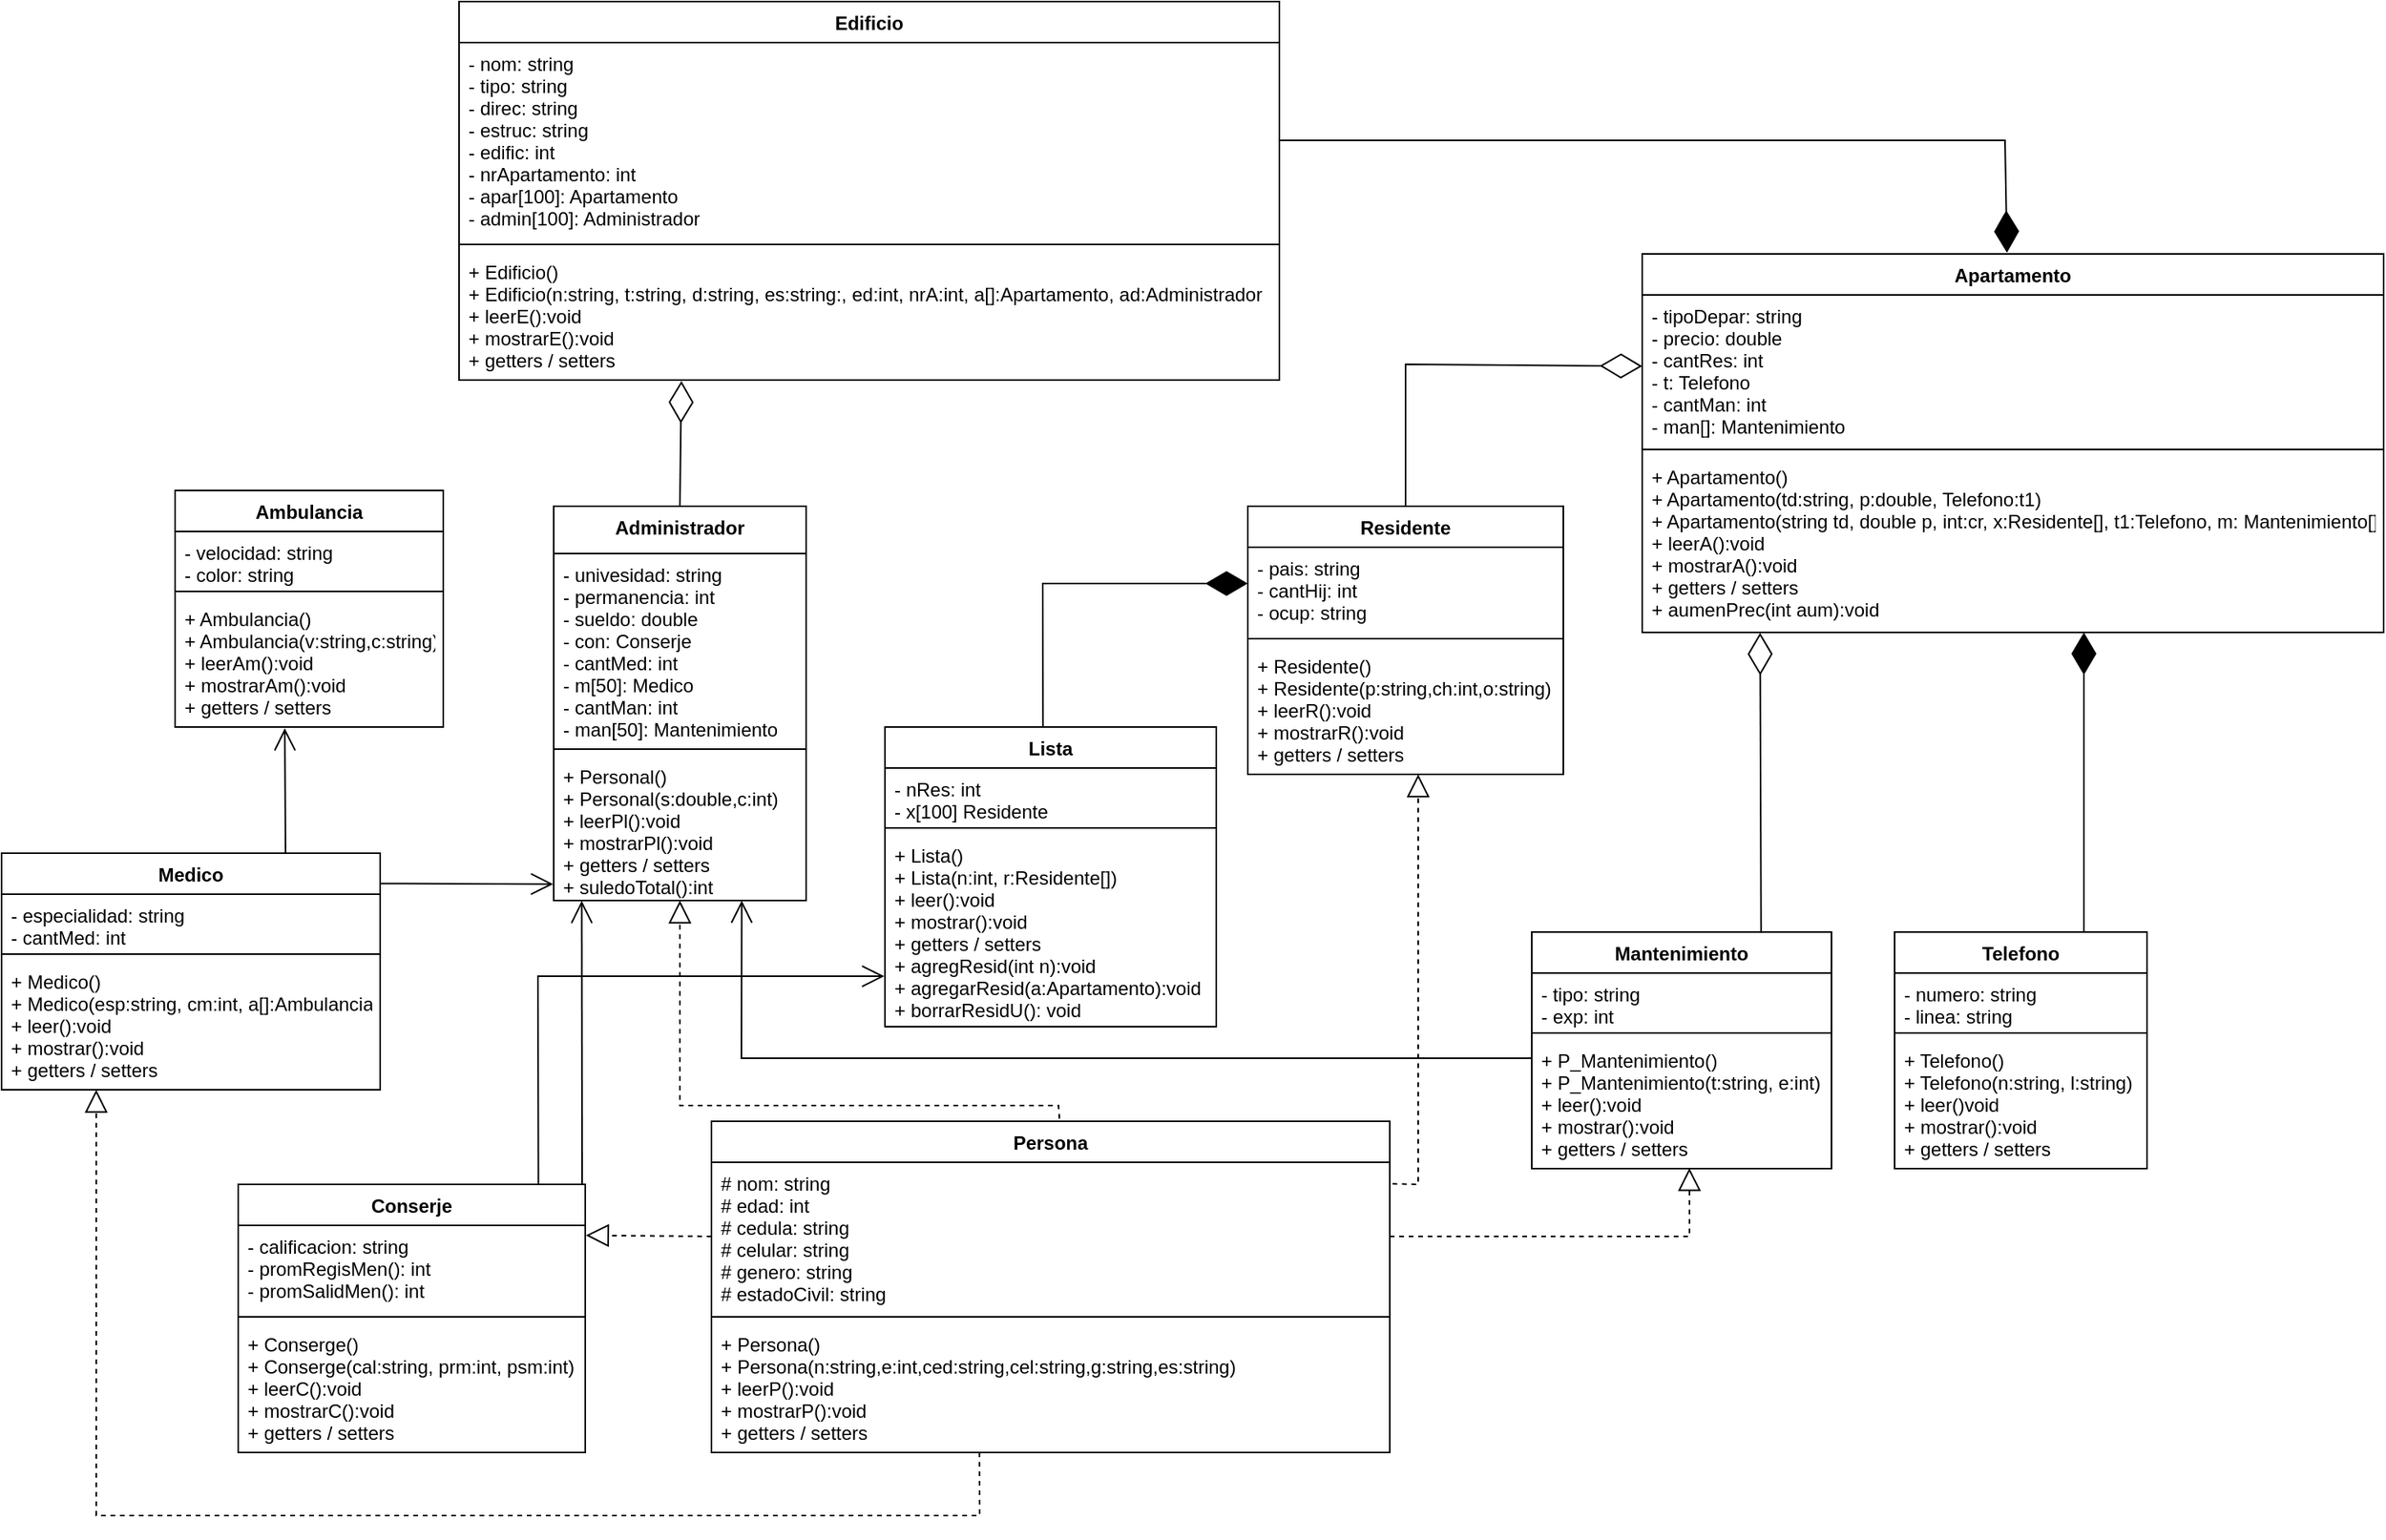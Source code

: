 <mxfile version="16.4.2" type="device"><diagram id="pnAPjoEqQ64rYr0zpNE1" name="Page-1"><mxGraphModel dx="595" dy="794" grid="1" gridSize="10" guides="1" tooltips="1" connect="1" arrows="1" fold="1" page="1" pageScale="1" pageWidth="827" pageHeight="1169" math="0" shadow="0"><root><mxCell id="0"/><mxCell id="1" parent="0"/><mxCell id="8-p4kV18aLsXImskvf2Q-1" value="Edificio" style="swimlane;fontStyle=1;align=center;verticalAlign=top;childLayout=stackLayout;horizontal=1;startSize=26;horizontalStack=0;resizeParent=1;resizeParentMax=0;resizeLast=0;collapsible=1;marginBottom=0;" parent="1" vertex="1"><mxGeometry x="1160" y="80" width="520" height="240" as="geometry"><mxRectangle x="300" y="20" width="80" height="26" as="alternateBounds"/></mxGeometry></mxCell><mxCell id="8-p4kV18aLsXImskvf2Q-2" value="- nom: string&#10;- tipo: string&#10;- direc: string&#10;- estruc: string&#10;- edific: int&#10;- nrApartamento: int&#10;- apar[100]: Apartamento&#10;- admin[100]: Administrador" style="text;strokeColor=none;fillColor=none;align=left;verticalAlign=top;spacingLeft=4;spacingRight=4;overflow=hidden;rotatable=0;points=[[0,0.5],[1,0.5]];portConstraint=eastwest;" parent="8-p4kV18aLsXImskvf2Q-1" vertex="1"><mxGeometry y="26" width="520" height="124" as="geometry"/></mxCell><mxCell id="8-p4kV18aLsXImskvf2Q-3" value="" style="line;strokeWidth=1;fillColor=none;align=left;verticalAlign=middle;spacingTop=-1;spacingLeft=3;spacingRight=3;rotatable=0;labelPosition=right;points=[];portConstraint=eastwest;" parent="8-p4kV18aLsXImskvf2Q-1" vertex="1"><mxGeometry y="150" width="520" height="8" as="geometry"/></mxCell><mxCell id="8-p4kV18aLsXImskvf2Q-4" value="+ Edificio()&#10;+ Edificio(n:string, t:string, d:string, es:string:, ed:int, nrA:int, a[]:Apartamento, ad:Administrador &#10;+ leerE():void&#10;+ mostrarE():void&#10;+ getters / setters" style="text;strokeColor=none;fillColor=none;align=left;verticalAlign=top;spacingLeft=4;spacingRight=4;overflow=hidden;rotatable=0;points=[[0,0.5],[1,0.5]];portConstraint=eastwest;" parent="8-p4kV18aLsXImskvf2Q-1" vertex="1"><mxGeometry y="158" width="520" height="82" as="geometry"/></mxCell><mxCell id="8-p4kV18aLsXImskvf2Q-5" value="Persona" style="swimlane;fontStyle=1;align=center;verticalAlign=top;childLayout=stackLayout;horizontal=1;startSize=26;horizontalStack=0;resizeParent=1;resizeParentMax=0;resizeLast=0;collapsible=1;marginBottom=0;" parent="1" vertex="1"><mxGeometry x="1320" y="790" width="430" height="210" as="geometry"><mxRectangle x="480" y="100" width="80" height="26" as="alternateBounds"/></mxGeometry></mxCell><mxCell id="8-p4kV18aLsXImskvf2Q-6" value="# nom: string&#10;# edad: int&#10;# cedula: string&#10;# celular: string&#10;# genero: string&#10;# estadoCivil: string" style="text;strokeColor=none;fillColor=none;align=left;verticalAlign=top;spacingLeft=4;spacingRight=4;overflow=hidden;rotatable=0;points=[[0,0.5],[1,0.5]];portConstraint=eastwest;" parent="8-p4kV18aLsXImskvf2Q-5" vertex="1"><mxGeometry y="26" width="430" height="94" as="geometry"/></mxCell><mxCell id="8-p4kV18aLsXImskvf2Q-7" value="" style="line;strokeWidth=1;fillColor=none;align=left;verticalAlign=middle;spacingTop=-1;spacingLeft=3;spacingRight=3;rotatable=0;labelPosition=right;points=[];portConstraint=eastwest;" parent="8-p4kV18aLsXImskvf2Q-5" vertex="1"><mxGeometry y="120" width="430" height="8" as="geometry"/></mxCell><mxCell id="8-p4kV18aLsXImskvf2Q-8" value="+ Persona()&#10;+ Persona(n:string,e:int,ced:string,cel:string,g:string,es:string)&#10;+ leerP():void&#10;+ mostrarP():void&#10;+ getters / setters" style="text;strokeColor=none;fillColor=none;align=left;verticalAlign=top;spacingLeft=4;spacingRight=4;overflow=hidden;rotatable=0;points=[[0,0.5],[1,0.5]];portConstraint=eastwest;" parent="8-p4kV18aLsXImskvf2Q-5" vertex="1"><mxGeometry y="128" width="430" height="82" as="geometry"/></mxCell><mxCell id="8-p4kV18aLsXImskvf2Q-11" value="Administrador" style="swimlane;fontStyle=1;align=center;verticalAlign=top;childLayout=stackLayout;horizontal=1;startSize=30;horizontalStack=0;resizeParent=1;resizeParentMax=0;resizeLast=0;collapsible=1;marginBottom=0;" parent="1" vertex="1"><mxGeometry x="1220" y="400" width="160" height="250" as="geometry"><mxRectangle x="170" y="286" width="80" height="30" as="alternateBounds"/></mxGeometry></mxCell><mxCell id="8-p4kV18aLsXImskvf2Q-12" value="- univesidad: string&#10;- permanencia: int&#10;- sueldo: double&#10;- con: Conserje&#10;- cantMed: int&#10;- m[50]: Medico&#10;- cantMan: int&#10;- man[50]: Mantenimiento" style="text;strokeColor=none;fillColor=none;align=left;verticalAlign=top;spacingLeft=4;spacingRight=4;overflow=hidden;rotatable=0;points=[[0,0.5],[1,0.5]];portConstraint=eastwest;" parent="8-p4kV18aLsXImskvf2Q-11" vertex="1"><mxGeometry y="30" width="160" height="120" as="geometry"/></mxCell><mxCell id="8-p4kV18aLsXImskvf2Q-13" value="" style="line;strokeWidth=1;fillColor=none;align=left;verticalAlign=middle;spacingTop=-1;spacingLeft=3;spacingRight=3;rotatable=0;labelPosition=right;points=[];portConstraint=eastwest;" parent="8-p4kV18aLsXImskvf2Q-11" vertex="1"><mxGeometry y="150" width="160" height="8" as="geometry"/></mxCell><mxCell id="8-p4kV18aLsXImskvf2Q-14" value="+ Personal()&#10;+ Personal(s:double,c:int)&#10;+ leerPl():void&#10;+ mostrarPl():void&#10;+ getters / setters&#10;+ suledoTotal():int" style="text;strokeColor=none;fillColor=none;align=left;verticalAlign=top;spacingLeft=4;spacingRight=4;overflow=hidden;rotatable=0;points=[[0,0.5],[1,0.5]];portConstraint=eastwest;" parent="8-p4kV18aLsXImskvf2Q-11" vertex="1"><mxGeometry y="158" width="160" height="92" as="geometry"/></mxCell><mxCell id="8-p4kV18aLsXImskvf2Q-21" value="Residente" style="swimlane;fontStyle=1;align=center;verticalAlign=top;childLayout=stackLayout;horizontal=1;startSize=26;horizontalStack=0;resizeParent=1;resizeParentMax=0;resizeLast=0;collapsible=1;marginBottom=0;" parent="1" vertex="1"><mxGeometry x="1660" y="400" width="200" height="170" as="geometry"><mxRectangle x="414" y="286" width="100" height="26" as="alternateBounds"/></mxGeometry></mxCell><mxCell id="8-p4kV18aLsXImskvf2Q-22" value="- pais: string&#10;- cantHij: int&#10;- ocup: string" style="text;strokeColor=none;fillColor=none;align=left;verticalAlign=top;spacingLeft=4;spacingRight=4;overflow=hidden;rotatable=0;points=[[0,0.5],[1,0.5]];portConstraint=eastwest;" parent="8-p4kV18aLsXImskvf2Q-21" vertex="1"><mxGeometry y="26" width="200" height="54" as="geometry"/></mxCell><mxCell id="8-p4kV18aLsXImskvf2Q-23" value="" style="line;strokeWidth=1;fillColor=none;align=left;verticalAlign=middle;spacingTop=-1;spacingLeft=3;spacingRight=3;rotatable=0;labelPosition=right;points=[];portConstraint=eastwest;" parent="8-p4kV18aLsXImskvf2Q-21" vertex="1"><mxGeometry y="80" width="200" height="8" as="geometry"/></mxCell><mxCell id="8-p4kV18aLsXImskvf2Q-24" value="+ Residente()&#10;+ Residente(p:string,ch:int,o:string)&#10;+ leerR():void&#10;+ mostrarR():void&#10;+ getters / setters" style="text;strokeColor=none;fillColor=none;align=left;verticalAlign=top;spacingLeft=4;spacingRight=4;overflow=hidden;rotatable=0;points=[[0,0.5],[1,0.5]];portConstraint=eastwest;" parent="8-p4kV18aLsXImskvf2Q-21" vertex="1"><mxGeometry y="88" width="200" height="82" as="geometry"/></mxCell><mxCell id="8-p4kV18aLsXImskvf2Q-27" value="Conserje" style="swimlane;fontStyle=1;align=center;verticalAlign=top;childLayout=stackLayout;horizontal=1;startSize=26;horizontalStack=0;resizeParent=1;resizeParentMax=0;resizeLast=0;collapsible=1;marginBottom=0;" parent="1" vertex="1"><mxGeometry x="1020" y="830" width="220" height="170" as="geometry"/></mxCell><mxCell id="8-p4kV18aLsXImskvf2Q-28" value="- calificacion: string&#10;- promRegisMen(): int&#10;- promSalidMen(): int" style="text;strokeColor=none;fillColor=none;align=left;verticalAlign=top;spacingLeft=4;spacingRight=4;overflow=hidden;rotatable=0;points=[[0,0.5],[1,0.5]];portConstraint=eastwest;" parent="8-p4kV18aLsXImskvf2Q-27" vertex="1"><mxGeometry y="26" width="220" height="54" as="geometry"/></mxCell><mxCell id="8-p4kV18aLsXImskvf2Q-29" value="" style="line;strokeWidth=1;fillColor=none;align=left;verticalAlign=middle;spacingTop=-1;spacingLeft=3;spacingRight=3;rotatable=0;labelPosition=right;points=[];portConstraint=eastwest;" parent="8-p4kV18aLsXImskvf2Q-27" vertex="1"><mxGeometry y="80" width="220" height="8" as="geometry"/></mxCell><mxCell id="8-p4kV18aLsXImskvf2Q-30" value="+ Conserge()&#10;+ Conserge(cal:string, prm:int, psm:int)&#10;+ leerC():void&#10;+ mostrarC():void&#10;+ getters / setters" style="text;strokeColor=none;fillColor=none;align=left;verticalAlign=top;spacingLeft=4;spacingRight=4;overflow=hidden;rotatable=0;points=[[0,0.5],[1,0.5]];portConstraint=eastwest;" parent="8-p4kV18aLsXImskvf2Q-27" vertex="1"><mxGeometry y="88" width="220" height="82" as="geometry"/></mxCell><mxCell id="8-p4kV18aLsXImskvf2Q-36" value="Mantenimiento" style="swimlane;fontStyle=1;align=center;verticalAlign=top;childLayout=stackLayout;horizontal=1;startSize=26;horizontalStack=0;resizeParent=1;resizeParentMax=0;resizeLast=0;collapsible=1;marginBottom=0;" parent="1" vertex="1"><mxGeometry x="1840" y="670" width="190" height="150" as="geometry"/></mxCell><mxCell id="8-p4kV18aLsXImskvf2Q-37" value="- tipo: string&#10;- exp: int" style="text;strokeColor=none;fillColor=none;align=left;verticalAlign=top;spacingLeft=4;spacingRight=4;overflow=hidden;rotatable=0;points=[[0,0.5],[1,0.5]];portConstraint=eastwest;" parent="8-p4kV18aLsXImskvf2Q-36" vertex="1"><mxGeometry y="26" width="190" height="34" as="geometry"/></mxCell><mxCell id="8-p4kV18aLsXImskvf2Q-38" value="" style="line;strokeWidth=1;fillColor=none;align=left;verticalAlign=middle;spacingTop=-1;spacingLeft=3;spacingRight=3;rotatable=0;labelPosition=right;points=[];portConstraint=eastwest;" parent="8-p4kV18aLsXImskvf2Q-36" vertex="1"><mxGeometry y="60" width="190" height="8" as="geometry"/></mxCell><mxCell id="8-p4kV18aLsXImskvf2Q-39" value="+ P_Mantenimiento()&#10;+ P_Mantenimiento(t:string, e:int)&#10;+ leer():void&#10;+ mostrar():void&#10;+ getters / setters&#10;" style="text;strokeColor=none;fillColor=none;align=left;verticalAlign=top;spacingLeft=4;spacingRight=4;overflow=hidden;rotatable=0;points=[[0,0.5],[1,0.5]];portConstraint=eastwest;" parent="8-p4kV18aLsXImskvf2Q-36" vertex="1"><mxGeometry y="68" width="190" height="82" as="geometry"/></mxCell><mxCell id="8-p4kV18aLsXImskvf2Q-67" value="Apartamento" style="swimlane;fontStyle=1;align=center;verticalAlign=top;childLayout=stackLayout;horizontal=1;startSize=26;horizontalStack=0;resizeParent=1;resizeParentMax=0;resizeLast=0;collapsible=1;marginBottom=0;" parent="1" vertex="1"><mxGeometry x="1910" y="240" width="470" height="240" as="geometry"/></mxCell><mxCell id="8-p4kV18aLsXImskvf2Q-68" value="- tipoDepar: string&#10;- precio: double&#10;- cantRes: int&#10;- t: Telefono&#10;- cantMan: int&#10;- man[]: Mantenimiento" style="text;strokeColor=none;fillColor=none;align=left;verticalAlign=top;spacingLeft=4;spacingRight=4;overflow=hidden;rotatable=0;points=[[0,0.5],[1,0.5]];portConstraint=eastwest;" parent="8-p4kV18aLsXImskvf2Q-67" vertex="1"><mxGeometry y="26" width="470" height="94" as="geometry"/></mxCell><mxCell id="8-p4kV18aLsXImskvf2Q-69" value="" style="line;strokeWidth=1;fillColor=none;align=left;verticalAlign=middle;spacingTop=-1;spacingLeft=3;spacingRight=3;rotatable=0;labelPosition=right;points=[];portConstraint=eastwest;" parent="8-p4kV18aLsXImskvf2Q-67" vertex="1"><mxGeometry y="120" width="470" height="8" as="geometry"/></mxCell><mxCell id="8-p4kV18aLsXImskvf2Q-70" value="+ Apartamento()&#10;+ Apartamento(td:string, p:double, Telefono:t1)&#10;+ Apartamento(string td, double p, int:cr, x:Residente[], t1:Telefono, m: Mantenimiento[])&#10;+ leerA():void&#10;+ mostrarA():void&#10;+ getters / setters&#10;+ aumenPrec(int aum):void" style="text;strokeColor=none;fillColor=none;align=left;verticalAlign=top;spacingLeft=4;spacingRight=4;overflow=hidden;rotatable=0;points=[[0,0.5],[1,0.5]];portConstraint=eastwest;" parent="8-p4kV18aLsXImskvf2Q-67" vertex="1"><mxGeometry y="128" width="470" height="112" as="geometry"/></mxCell><mxCell id="8-p4kV18aLsXImskvf2Q-94" value="Medico" style="swimlane;fontStyle=1;align=center;verticalAlign=top;childLayout=stackLayout;horizontal=1;startSize=26;horizontalStack=0;resizeParent=1;resizeParentMax=0;resizeLast=0;collapsible=1;marginBottom=0;" parent="1" vertex="1"><mxGeometry x="870" y="620" width="240" height="150" as="geometry"/></mxCell><mxCell id="8-p4kV18aLsXImskvf2Q-95" value="- especialidad: string&#10;- cantMed: int" style="text;strokeColor=none;fillColor=none;align=left;verticalAlign=top;spacingLeft=4;spacingRight=4;overflow=hidden;rotatable=0;points=[[0,0.5],[1,0.5]];portConstraint=eastwest;" parent="8-p4kV18aLsXImskvf2Q-94" vertex="1"><mxGeometry y="26" width="240" height="34" as="geometry"/></mxCell><mxCell id="8-p4kV18aLsXImskvf2Q-96" value="" style="line;strokeWidth=1;fillColor=none;align=left;verticalAlign=middle;spacingTop=-1;spacingLeft=3;spacingRight=3;rotatable=0;labelPosition=right;points=[];portConstraint=eastwest;" parent="8-p4kV18aLsXImskvf2Q-94" vertex="1"><mxGeometry y="60" width="240" height="8" as="geometry"/></mxCell><mxCell id="8-p4kV18aLsXImskvf2Q-97" value="+ Medico()&#10;+ Medico(esp:string, cm:int, a[]:Ambulancia)&#10;+ leer():void&#10;+ mostrar():void&#10;+ getters / setters" style="text;strokeColor=none;fillColor=none;align=left;verticalAlign=top;spacingLeft=4;spacingRight=4;overflow=hidden;rotatable=0;points=[[0,0.5],[1,0.5]];portConstraint=eastwest;" parent="8-p4kV18aLsXImskvf2Q-94" vertex="1"><mxGeometry y="68" width="240" height="82" as="geometry"/></mxCell><mxCell id="8-p4kV18aLsXImskvf2Q-146" value="Telefono" style="swimlane;fontStyle=1;align=center;verticalAlign=top;childLayout=stackLayout;horizontal=1;startSize=26;horizontalStack=0;resizeParent=1;resizeParentMax=0;resizeLast=0;collapsible=1;marginBottom=0;" parent="1" vertex="1"><mxGeometry x="2070" y="670" width="160" height="150" as="geometry"/></mxCell><mxCell id="8-p4kV18aLsXImskvf2Q-147" value="- numero: string&#10;- linea: string" style="text;strokeColor=none;fillColor=none;align=left;verticalAlign=top;spacingLeft=4;spacingRight=4;overflow=hidden;rotatable=0;points=[[0,0.5],[1,0.5]];portConstraint=eastwest;" parent="8-p4kV18aLsXImskvf2Q-146" vertex="1"><mxGeometry y="26" width="160" height="34" as="geometry"/></mxCell><mxCell id="8-p4kV18aLsXImskvf2Q-148" value="" style="line;strokeWidth=1;fillColor=none;align=left;verticalAlign=middle;spacingTop=-1;spacingLeft=3;spacingRight=3;rotatable=0;labelPosition=right;points=[];portConstraint=eastwest;" parent="8-p4kV18aLsXImskvf2Q-146" vertex="1"><mxGeometry y="60" width="160" height="8" as="geometry"/></mxCell><mxCell id="8-p4kV18aLsXImskvf2Q-149" value="+ Telefono()&#10;+ Telefono(n:string, l:string)&#10;+ leer()void&#10;+ mostrar():void&#10;+ getters / setters" style="text;strokeColor=none;fillColor=none;align=left;verticalAlign=top;spacingLeft=4;spacingRight=4;overflow=hidden;rotatable=0;points=[[0,0.5],[1,0.5]];portConstraint=eastwest;" parent="8-p4kV18aLsXImskvf2Q-146" vertex="1"><mxGeometry y="68" width="160" height="82" as="geometry"/></mxCell><mxCell id="fmIjTrQxYkEJ89LMjFA2-3" value="Ambulancia" style="swimlane;fontStyle=1;align=center;verticalAlign=top;childLayout=stackLayout;horizontal=1;startSize=26;horizontalStack=0;resizeParent=1;resizeParentMax=0;resizeLast=0;collapsible=1;marginBottom=0;" parent="1" vertex="1"><mxGeometry x="980" y="390" width="170" height="150" as="geometry"/></mxCell><mxCell id="fmIjTrQxYkEJ89LMjFA2-4" value="- velocidad: string&#10;- color: string" style="text;strokeColor=none;fillColor=none;align=left;verticalAlign=top;spacingLeft=4;spacingRight=4;overflow=hidden;rotatable=0;points=[[0,0.5],[1,0.5]];portConstraint=eastwest;" parent="fmIjTrQxYkEJ89LMjFA2-3" vertex="1"><mxGeometry y="26" width="170" height="34" as="geometry"/></mxCell><mxCell id="fmIjTrQxYkEJ89LMjFA2-5" value="" style="line;strokeWidth=1;fillColor=none;align=left;verticalAlign=middle;spacingTop=-1;spacingLeft=3;spacingRight=3;rotatable=0;labelPosition=right;points=[];portConstraint=eastwest;" parent="fmIjTrQxYkEJ89LMjFA2-3" vertex="1"><mxGeometry y="60" width="170" height="8" as="geometry"/></mxCell><mxCell id="fmIjTrQxYkEJ89LMjFA2-6" value="+ Ambulancia()&#10;+ Ambulancia(v:string,c:string)&#10;+ leerAm():void&#10;+ mostrarAm():void&#10;+ getters / setters" style="text;strokeColor=none;fillColor=none;align=left;verticalAlign=top;spacingLeft=4;spacingRight=4;overflow=hidden;rotatable=0;points=[[0,0.5],[1,0.5]];portConstraint=eastwest;" parent="fmIjTrQxYkEJ89LMjFA2-3" vertex="1"><mxGeometry y="68" width="170" height="82" as="geometry"/></mxCell><mxCell id="rpNuzkZ9UgW7hVywqMEz-2" value="Lista" style="swimlane;fontStyle=1;align=center;verticalAlign=top;childLayout=stackLayout;horizontal=1;startSize=26;horizontalStack=0;resizeParent=1;resizeParentMax=0;resizeLast=0;collapsible=1;marginBottom=0;" vertex="1" parent="1"><mxGeometry x="1430" y="540" width="210" height="190" as="geometry"/></mxCell><mxCell id="rpNuzkZ9UgW7hVywqMEz-3" value="- nRes: int&#10;- x[100] Residente" style="text;strokeColor=none;fillColor=none;align=left;verticalAlign=top;spacingLeft=4;spacingRight=4;overflow=hidden;rotatable=0;points=[[0,0.5],[1,0.5]];portConstraint=eastwest;" vertex="1" parent="rpNuzkZ9UgW7hVywqMEz-2"><mxGeometry y="26" width="210" height="34" as="geometry"/></mxCell><mxCell id="rpNuzkZ9UgW7hVywqMEz-4" value="" style="line;strokeWidth=1;fillColor=none;align=left;verticalAlign=middle;spacingTop=-1;spacingLeft=3;spacingRight=3;rotatable=0;labelPosition=right;points=[];portConstraint=eastwest;" vertex="1" parent="rpNuzkZ9UgW7hVywqMEz-2"><mxGeometry y="60" width="210" height="8" as="geometry"/></mxCell><mxCell id="rpNuzkZ9UgW7hVywqMEz-5" value="+ Lista()&#10;+ Lista(n:int, r:Residente[])&#10;+ leer():void&#10;+ mostrar():void&#10;+ getters / setters&#10;+ agregResid(int n):void&#10;+ agregarResid(a:Apartamento):void&#10;+ borrarResidU(): void" style="text;strokeColor=none;fillColor=none;align=left;verticalAlign=top;spacingLeft=4;spacingRight=4;overflow=hidden;rotatable=0;points=[[0,0.5],[1,0.5]];portConstraint=eastwest;" vertex="1" parent="rpNuzkZ9UgW7hVywqMEz-2"><mxGeometry y="68" width="210" height="122" as="geometry"/></mxCell><mxCell id="rpNuzkZ9UgW7hVywqMEz-6" value="" style="endArrow=diamondThin;endFill=1;endSize=24;html=1;rounded=0;exitX=1;exitY=0.5;exitDx=0;exitDy=0;entryX=0.492;entryY=-0.003;entryDx=0;entryDy=0;entryPerimeter=0;" edge="1" parent="1" source="8-p4kV18aLsXImskvf2Q-2" target="8-p4kV18aLsXImskvf2Q-67"><mxGeometry width="160" relative="1" as="geometry"><mxPoint x="1660" y="230" as="sourcePoint"/><mxPoint x="2145" y="300" as="targetPoint"/><Array as="points"><mxPoint x="2140" y="168"/></Array></mxGeometry></mxCell><mxCell id="rpNuzkZ9UgW7hVywqMEz-8" value="" style="endArrow=diamondThin;endFill=0;endSize=24;html=1;rounded=0;entryX=0.271;entryY=1.007;entryDx=0;entryDy=0;entryPerimeter=0;exitX=0.5;exitY=0;exitDx=0;exitDy=0;" edge="1" parent="1" source="8-p4kV18aLsXImskvf2Q-11" target="8-p4kV18aLsXImskvf2Q-4"><mxGeometry width="160" relative="1" as="geometry"><mxPoint x="1260" y="300" as="sourcePoint"/><mxPoint x="1420" y="300" as="targetPoint"/></mxGeometry></mxCell><mxCell id="rpNuzkZ9UgW7hVywqMEz-9" value="" style="endArrow=diamondThin;endFill=0;endSize=24;html=1;rounded=0;exitX=0.5;exitY=0;exitDx=0;exitDy=0;" edge="1" parent="1" source="8-p4kV18aLsXImskvf2Q-21" target="8-p4kV18aLsXImskvf2Q-68"><mxGeometry width="160" relative="1" as="geometry"><mxPoint x="1750" y="260" as="sourcePoint"/><mxPoint x="1620" y="500" as="targetPoint"/><Array as="points"><mxPoint x="1760" y="310"/></Array></mxGeometry></mxCell><mxCell id="rpNuzkZ9UgW7hVywqMEz-10" value="" style="endArrow=block;dashed=1;endFill=0;endSize=12;html=1;rounded=0;entryX=0.526;entryY=0.996;entryDx=0;entryDy=0;entryPerimeter=0;exitX=1;exitY=0.5;exitDx=0;exitDy=0;" edge="1" parent="1" source="8-p4kV18aLsXImskvf2Q-6" target="8-p4kV18aLsXImskvf2Q-39"><mxGeometry width="160" relative="1" as="geometry"><mxPoint x="1940" y="910" as="sourcePoint"/><mxPoint x="1660" y="770" as="targetPoint"/><Array as="points"><mxPoint x="1940" y="863"/></Array></mxGeometry></mxCell><mxCell id="rpNuzkZ9UgW7hVywqMEz-11" value="" style="endArrow=block;dashed=1;endFill=0;endSize=12;html=1;rounded=0;exitX=1.004;exitY=0.145;exitDx=0;exitDy=0;exitPerimeter=0;" edge="1" parent="1" source="8-p4kV18aLsXImskvf2Q-6"><mxGeometry width="160" relative="1" as="geometry"><mxPoint x="1768" y="830" as="sourcePoint"/><mxPoint x="1768" y="570" as="targetPoint"/><Array as="points"><mxPoint x="1768" y="830"/></Array></mxGeometry></mxCell><mxCell id="rpNuzkZ9UgW7hVywqMEz-12" value="" style="endArrow=diamondThin;endFill=1;endSize=24;html=1;rounded=0;exitX=0.477;exitY=0;exitDx=0;exitDy=0;exitPerimeter=0;" edge="1" parent="1" source="rpNuzkZ9UgW7hVywqMEz-2"><mxGeometry width="160" relative="1" as="geometry"><mxPoint x="1470" y="530" as="sourcePoint"/><mxPoint x="1660" y="449" as="targetPoint"/><Array as="points"><mxPoint x="1530" y="449"/></Array></mxGeometry></mxCell><mxCell id="rpNuzkZ9UgW7hVywqMEz-13" value="" style="endArrow=diamondThin;endFill=1;endSize=24;html=1;rounded=0;exitX=0.75;exitY=0;exitDx=0;exitDy=0;" edge="1" parent="1" source="8-p4kV18aLsXImskvf2Q-146"><mxGeometry width="160" relative="1" as="geometry"><mxPoint x="1920" y="550" as="sourcePoint"/><mxPoint x="2190" y="480" as="targetPoint"/></mxGeometry></mxCell><mxCell id="rpNuzkZ9UgW7hVywqMEz-15" value="" style="endArrow=diamondThin;endFill=0;endSize=24;html=1;rounded=0;entryX=0.159;entryY=1.002;entryDx=0;entryDy=0;entryPerimeter=0;exitX=0.765;exitY=0.004;exitDx=0;exitDy=0;exitPerimeter=0;" edge="1" parent="1" source="8-p4kV18aLsXImskvf2Q-36" target="8-p4kV18aLsXImskvf2Q-70"><mxGeometry width="160" relative="1" as="geometry"><mxPoint x="1790" y="580" as="sourcePoint"/><mxPoint x="1950" y="580" as="targetPoint"/></mxGeometry></mxCell><mxCell id="rpNuzkZ9UgW7hVywqMEz-17" value="" style="endArrow=block;dashed=1;endFill=0;endSize=12;html=1;rounded=0;entryX=1.002;entryY=0.117;entryDx=0;entryDy=0;entryPerimeter=0;exitX=0;exitY=0.5;exitDx=0;exitDy=0;" edge="1" parent="1" source="8-p4kV18aLsXImskvf2Q-6" target="8-p4kV18aLsXImskvf2Q-28"><mxGeometry width="160" relative="1" as="geometry"><mxPoint x="1060" y="856" as="sourcePoint"/><mxPoint x="1220" y="856" as="targetPoint"/></mxGeometry></mxCell><mxCell id="rpNuzkZ9UgW7hVywqMEz-19" value="" style="endArrow=open;endFill=1;endSize=12;html=1;rounded=0;entryX=-0.002;entryY=0.738;entryDx=0;entryDy=0;entryPerimeter=0;exitX=0.865;exitY=0.003;exitDx=0;exitDy=0;exitPerimeter=0;" edge="1" parent="1" source="8-p4kV18aLsXImskvf2Q-27" target="rpNuzkZ9UgW7hVywqMEz-5"><mxGeometry width="160" relative="1" as="geometry"><mxPoint x="1210" y="700" as="sourcePoint"/><mxPoint x="1370" y="700" as="targetPoint"/><Array as="points"><mxPoint x="1210" y="698"/></Array></mxGeometry></mxCell><mxCell id="rpNuzkZ9UgW7hVywqMEz-20" value="" style="endArrow=block;dashed=1;endFill=0;endSize=12;html=1;rounded=0;entryX=0.25;entryY=1;entryDx=0;entryDy=0;entryPerimeter=0;exitX=0.395;exitY=1;exitDx=0;exitDy=0;exitPerimeter=0;" edge="1" parent="1" source="8-p4kV18aLsXImskvf2Q-8" target="8-p4kV18aLsXImskvf2Q-97"><mxGeometry width="160" relative="1" as="geometry"><mxPoint x="1490" y="1000" as="sourcePoint"/><mxPoint x="930" y="780" as="targetPoint"/><Array as="points"><mxPoint x="1490" y="1040"/><mxPoint x="930" y="1040"/></Array></mxGeometry></mxCell><mxCell id="rpNuzkZ9UgW7hVywqMEz-21" value="" style="endArrow=open;endFill=1;endSize=12;html=1;rounded=0;entryX=0.409;entryY=1.009;entryDx=0;entryDy=0;entryPerimeter=0;exitX=0.75;exitY=0;exitDx=0;exitDy=0;" edge="1" parent="1" source="8-p4kV18aLsXImskvf2Q-94" target="fmIjTrQxYkEJ89LMjFA2-6"><mxGeometry width="160" relative="1" as="geometry"><mxPoint x="1090" y="590" as="sourcePoint"/><mxPoint x="1250" y="590" as="targetPoint"/></mxGeometry></mxCell><mxCell id="rpNuzkZ9UgW7hVywqMEz-27" value="" style="endArrow=open;endFill=1;endSize=12;html=1;rounded=0;exitX=1;exitY=0.128;exitDx=0;exitDy=0;exitPerimeter=0;entryX=-0.002;entryY=0.887;entryDx=0;entryDy=0;entryPerimeter=0;" edge="1" parent="1" source="8-p4kV18aLsXImskvf2Q-94" target="8-p4kV18aLsXImskvf2Q-14"><mxGeometry width="160" relative="1" as="geometry"><mxPoint x="1340" y="650" as="sourcePoint"/><mxPoint x="1500" y="650" as="targetPoint"/></mxGeometry></mxCell><mxCell id="rpNuzkZ9UgW7hVywqMEz-30" value="" style="endArrow=open;endFill=1;endSize=12;html=1;rounded=0;entryX=0.111;entryY=1.002;entryDx=0;entryDy=0;entryPerimeter=0;exitX=0.991;exitY=0;exitDx=0;exitDy=0;exitPerimeter=0;" edge="1" parent="1" source="8-p4kV18aLsXImskvf2Q-27" target="8-p4kV18aLsXImskvf2Q-14"><mxGeometry width="160" relative="1" as="geometry"><mxPoint x="1250" y="690" as="sourcePoint"/><mxPoint x="1410" y="690" as="targetPoint"/></mxGeometry></mxCell><mxCell id="rpNuzkZ9UgW7hVywqMEz-31" value="" style="endArrow=open;endFill=1;endSize=12;html=1;rounded=0;entryX=0.745;entryY=1;entryDx=0;entryDy=0;entryPerimeter=0;" edge="1" parent="1" target="8-p4kV18aLsXImskvf2Q-14"><mxGeometry width="160" relative="1" as="geometry"><mxPoint x="1840" y="750" as="sourcePoint"/><mxPoint x="1500" y="750" as="targetPoint"/><Array as="points"><mxPoint x="1339" y="750"/></Array></mxGeometry></mxCell><mxCell id="rpNuzkZ9UgW7hVywqMEz-32" value="" style="endArrow=block;dashed=1;endFill=0;endSize=12;html=1;rounded=0;exitX=0.513;exitY=-0.008;exitDx=0;exitDy=0;exitPerimeter=0;" edge="1" parent="1" source="8-p4kV18aLsXImskvf2Q-5" target="8-p4kV18aLsXImskvf2Q-14"><mxGeometry width="160" relative="1" as="geometry"><mxPoint x="1540" y="780" as="sourcePoint"/><mxPoint x="1470" y="700" as="targetPoint"/><Array as="points"><mxPoint x="1540" y="780"/><mxPoint x="1300" y="780"/></Array></mxGeometry></mxCell></root></mxGraphModel></diagram></mxfile>